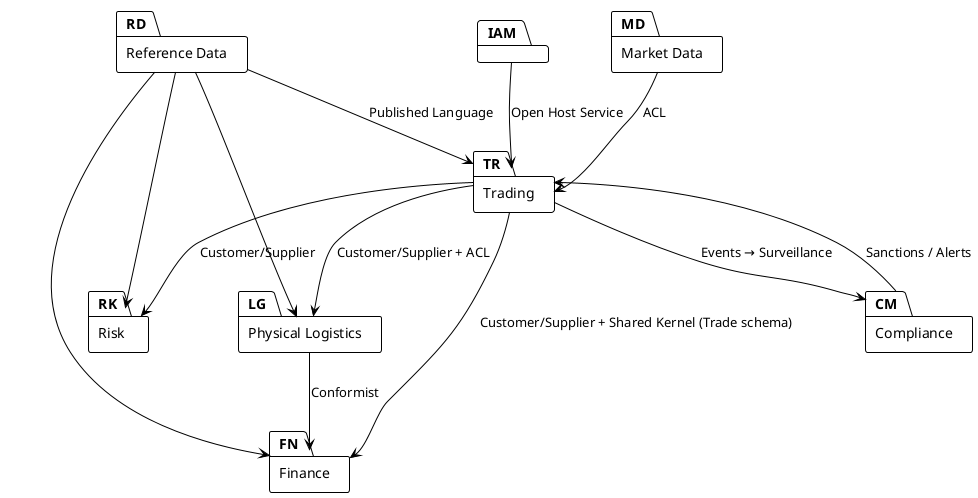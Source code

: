 @startuml CTRMContextMap
!theme plain

package "Market Data" as MD
package "Reference Data" as RD
package "Trading" as TR
package "Risk" as RK
package "Finance" as FN
package "Physical Logistics" as LG
package "Compliance" as CM
package "IAM" as IAM

MD --> TR : ACL
RD --> TR : Published Language
TR --> RK : Customer/Supplier
TR --> FN : Customer/Supplier + Shared Kernel (Trade schema)
TR --> LG : Customer/Supplier + ACL
LG --> FN : Conformist
TR --> CM : Events → Surveillance
CM --> TR : Sanctions / Alerts
IAM --> TR : Open Host Service
RD --> RK
RD --> FN
RD --> LG

@enduml